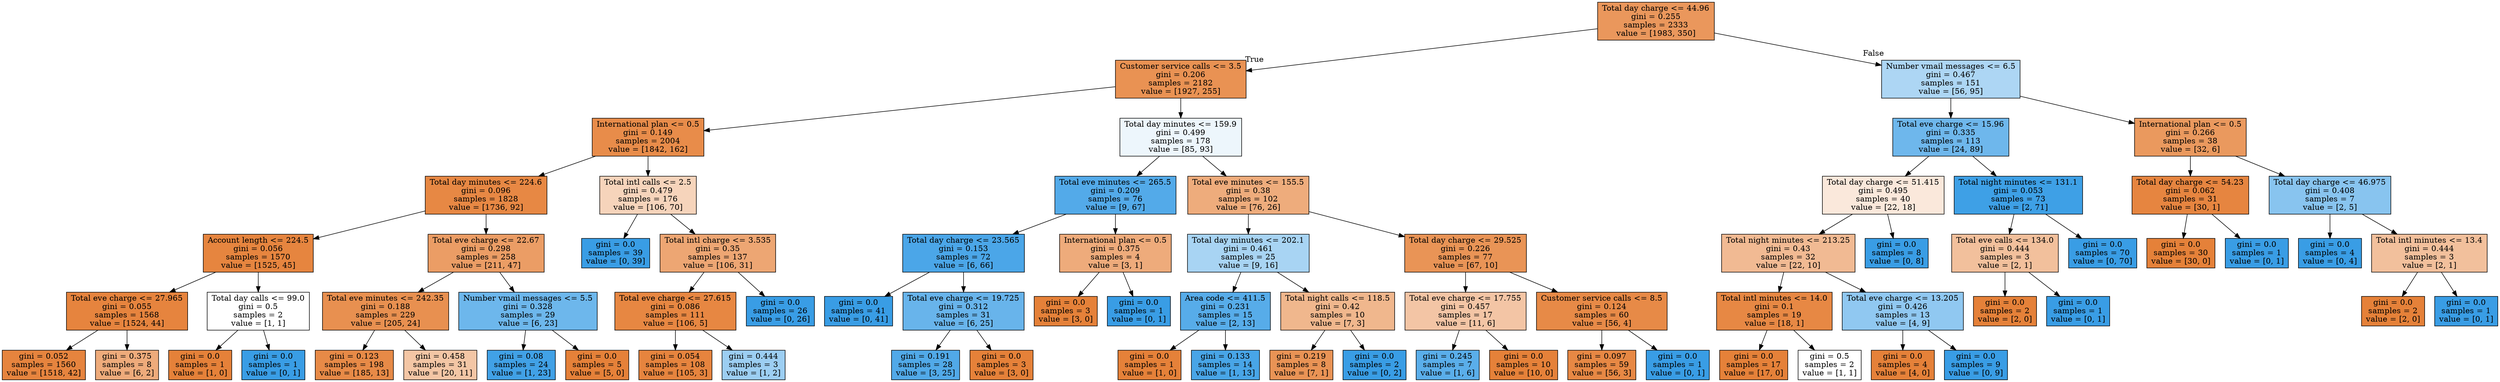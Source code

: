 digraph Tree {
node [shape=box, style="filled", color="black"] ;
0 [label="Total day charge <= 44.96\ngini = 0.255\nsamples = 2333\nvalue = [1983, 350]", fillcolor="#e58139d2"] ;
1 [label="Customer service calls <= 3.5\ngini = 0.206\nsamples = 2182\nvalue = [1927, 255]", fillcolor="#e58139dd"] ;
0 -> 1 [labeldistance=2.5, labelangle=45, headlabel="True"] ;
2 [label="International plan <= 0.5\ngini = 0.149\nsamples = 2004\nvalue = [1842, 162]", fillcolor="#e58139e9"] ;
1 -> 2 ;
3 [label="Total day minutes <= 224.6\ngini = 0.096\nsamples = 1828\nvalue = [1736, 92]", fillcolor="#e58139f1"] ;
2 -> 3 ;
4 [label="Account length <= 224.5\ngini = 0.056\nsamples = 1570\nvalue = [1525, 45]", fillcolor="#e58139f7"] ;
3 -> 4 ;
5 [label="Total eve charge <= 27.965\ngini = 0.055\nsamples = 1568\nvalue = [1524, 44]", fillcolor="#e58139f8"] ;
4 -> 5 ;
6 [label="gini = 0.052\nsamples = 1560\nvalue = [1518, 42]", fillcolor="#e58139f8"] ;
5 -> 6 ;
7 [label="gini = 0.375\nsamples = 8\nvalue = [6, 2]", fillcolor="#e58139aa"] ;
5 -> 7 ;
8 [label="Total day calls <= 99.0\ngini = 0.5\nsamples = 2\nvalue = [1, 1]", fillcolor="#e5813900"] ;
4 -> 8 ;
9 [label="gini = 0.0\nsamples = 1\nvalue = [1, 0]", fillcolor="#e58139ff"] ;
8 -> 9 ;
10 [label="gini = 0.0\nsamples = 1\nvalue = [0, 1]", fillcolor="#399de5ff"] ;
8 -> 10 ;
11 [label="Total eve charge <= 22.67\ngini = 0.298\nsamples = 258\nvalue = [211, 47]", fillcolor="#e58139c6"] ;
3 -> 11 ;
12 [label="Total eve minutes <= 242.35\ngini = 0.188\nsamples = 229\nvalue = [205, 24]", fillcolor="#e58139e1"] ;
11 -> 12 ;
13 [label="gini = 0.123\nsamples = 198\nvalue = [185, 13]", fillcolor="#e58139ed"] ;
12 -> 13 ;
14 [label="gini = 0.458\nsamples = 31\nvalue = [20, 11]", fillcolor="#e5813973"] ;
12 -> 14 ;
15 [label="Number vmail messages <= 5.5\ngini = 0.328\nsamples = 29\nvalue = [6, 23]", fillcolor="#399de5bc"] ;
11 -> 15 ;
16 [label="gini = 0.08\nsamples = 24\nvalue = [1, 23]", fillcolor="#399de5f4"] ;
15 -> 16 ;
17 [label="gini = 0.0\nsamples = 5\nvalue = [5, 0]", fillcolor="#e58139ff"] ;
15 -> 17 ;
18 [label="Total intl calls <= 2.5\ngini = 0.479\nsamples = 176\nvalue = [106, 70]", fillcolor="#e5813957"] ;
2 -> 18 ;
19 [label="gini = 0.0\nsamples = 39\nvalue = [0, 39]", fillcolor="#399de5ff"] ;
18 -> 19 ;
20 [label="Total intl charge <= 3.535\ngini = 0.35\nsamples = 137\nvalue = [106, 31]", fillcolor="#e58139b4"] ;
18 -> 20 ;
21 [label="Total eve charge <= 27.615\ngini = 0.086\nsamples = 111\nvalue = [106, 5]", fillcolor="#e58139f3"] ;
20 -> 21 ;
22 [label="gini = 0.054\nsamples = 108\nvalue = [105, 3]", fillcolor="#e58139f8"] ;
21 -> 22 ;
23 [label="gini = 0.444\nsamples = 3\nvalue = [1, 2]", fillcolor="#399de57f"] ;
21 -> 23 ;
24 [label="gini = 0.0\nsamples = 26\nvalue = [0, 26]", fillcolor="#399de5ff"] ;
20 -> 24 ;
25 [label="Total day minutes <= 159.9\ngini = 0.499\nsamples = 178\nvalue = [85, 93]", fillcolor="#399de516"] ;
1 -> 25 ;
26 [label="Total eve minutes <= 265.5\ngini = 0.209\nsamples = 76\nvalue = [9, 67]", fillcolor="#399de5dd"] ;
25 -> 26 ;
27 [label="Total day charge <= 23.565\ngini = 0.153\nsamples = 72\nvalue = [6, 66]", fillcolor="#399de5e8"] ;
26 -> 27 ;
28 [label="gini = 0.0\nsamples = 41\nvalue = [0, 41]", fillcolor="#399de5ff"] ;
27 -> 28 ;
29 [label="Total eve charge <= 19.725\ngini = 0.312\nsamples = 31\nvalue = [6, 25]", fillcolor="#399de5c2"] ;
27 -> 29 ;
30 [label="gini = 0.191\nsamples = 28\nvalue = [3, 25]", fillcolor="#399de5e0"] ;
29 -> 30 ;
31 [label="gini = 0.0\nsamples = 3\nvalue = [3, 0]", fillcolor="#e58139ff"] ;
29 -> 31 ;
32 [label="International plan <= 0.5\ngini = 0.375\nsamples = 4\nvalue = [3, 1]", fillcolor="#e58139aa"] ;
26 -> 32 ;
33 [label="gini = 0.0\nsamples = 3\nvalue = [3, 0]", fillcolor="#e58139ff"] ;
32 -> 33 ;
34 [label="gini = 0.0\nsamples = 1\nvalue = [0, 1]", fillcolor="#399de5ff"] ;
32 -> 34 ;
35 [label="Total eve minutes <= 155.5\ngini = 0.38\nsamples = 102\nvalue = [76, 26]", fillcolor="#e58139a8"] ;
25 -> 35 ;
36 [label="Total day minutes <= 202.1\ngini = 0.461\nsamples = 25\nvalue = [9, 16]", fillcolor="#399de570"] ;
35 -> 36 ;
37 [label="Area code <= 411.5\ngini = 0.231\nsamples = 15\nvalue = [2, 13]", fillcolor="#399de5d8"] ;
36 -> 37 ;
38 [label="gini = 0.0\nsamples = 1\nvalue = [1, 0]", fillcolor="#e58139ff"] ;
37 -> 38 ;
39 [label="gini = 0.133\nsamples = 14\nvalue = [1, 13]", fillcolor="#399de5eb"] ;
37 -> 39 ;
40 [label="Total night calls <= 118.5\ngini = 0.42\nsamples = 10\nvalue = [7, 3]", fillcolor="#e5813992"] ;
36 -> 40 ;
41 [label="gini = 0.219\nsamples = 8\nvalue = [7, 1]", fillcolor="#e58139db"] ;
40 -> 41 ;
42 [label="gini = 0.0\nsamples = 2\nvalue = [0, 2]", fillcolor="#399de5ff"] ;
40 -> 42 ;
43 [label="Total day charge <= 29.525\ngini = 0.226\nsamples = 77\nvalue = [67, 10]", fillcolor="#e58139d9"] ;
35 -> 43 ;
44 [label="Total eve charge <= 17.755\ngini = 0.457\nsamples = 17\nvalue = [11, 6]", fillcolor="#e5813974"] ;
43 -> 44 ;
45 [label="gini = 0.245\nsamples = 7\nvalue = [1, 6]", fillcolor="#399de5d4"] ;
44 -> 45 ;
46 [label="gini = 0.0\nsamples = 10\nvalue = [10, 0]", fillcolor="#e58139ff"] ;
44 -> 46 ;
47 [label="Customer service calls <= 8.5\ngini = 0.124\nsamples = 60\nvalue = [56, 4]", fillcolor="#e58139ed"] ;
43 -> 47 ;
48 [label="gini = 0.097\nsamples = 59\nvalue = [56, 3]", fillcolor="#e58139f1"] ;
47 -> 48 ;
49 [label="gini = 0.0\nsamples = 1\nvalue = [0, 1]", fillcolor="#399de5ff"] ;
47 -> 49 ;
50 [label="Number vmail messages <= 6.5\ngini = 0.467\nsamples = 151\nvalue = [56, 95]", fillcolor="#399de569"] ;
0 -> 50 [labeldistance=2.5, labelangle=-45, headlabel="False"] ;
51 [label="Total eve charge <= 15.96\ngini = 0.335\nsamples = 113\nvalue = [24, 89]", fillcolor="#399de5ba"] ;
50 -> 51 ;
52 [label="Total day charge <= 51.415\ngini = 0.495\nsamples = 40\nvalue = [22, 18]", fillcolor="#e581392e"] ;
51 -> 52 ;
53 [label="Total night minutes <= 213.25\ngini = 0.43\nsamples = 32\nvalue = [22, 10]", fillcolor="#e581398b"] ;
52 -> 53 ;
54 [label="Total intl minutes <= 14.0\ngini = 0.1\nsamples = 19\nvalue = [18, 1]", fillcolor="#e58139f1"] ;
53 -> 54 ;
55 [label="gini = 0.0\nsamples = 17\nvalue = [17, 0]", fillcolor="#e58139ff"] ;
54 -> 55 ;
56 [label="gini = 0.5\nsamples = 2\nvalue = [1, 1]", fillcolor="#e5813900"] ;
54 -> 56 ;
57 [label="Total eve charge <= 13.205\ngini = 0.426\nsamples = 13\nvalue = [4, 9]", fillcolor="#399de58e"] ;
53 -> 57 ;
58 [label="gini = 0.0\nsamples = 4\nvalue = [4, 0]", fillcolor="#e58139ff"] ;
57 -> 58 ;
59 [label="gini = 0.0\nsamples = 9\nvalue = [0, 9]", fillcolor="#399de5ff"] ;
57 -> 59 ;
60 [label="gini = 0.0\nsamples = 8\nvalue = [0, 8]", fillcolor="#399de5ff"] ;
52 -> 60 ;
61 [label="Total night minutes <= 131.1\ngini = 0.053\nsamples = 73\nvalue = [2, 71]", fillcolor="#399de5f8"] ;
51 -> 61 ;
62 [label="Total eve calls <= 134.0\ngini = 0.444\nsamples = 3\nvalue = [2, 1]", fillcolor="#e581397f"] ;
61 -> 62 ;
63 [label="gini = 0.0\nsamples = 2\nvalue = [2, 0]", fillcolor="#e58139ff"] ;
62 -> 63 ;
64 [label="gini = 0.0\nsamples = 1\nvalue = [0, 1]", fillcolor="#399de5ff"] ;
62 -> 64 ;
65 [label="gini = 0.0\nsamples = 70\nvalue = [0, 70]", fillcolor="#399de5ff"] ;
61 -> 65 ;
66 [label="International plan <= 0.5\ngini = 0.266\nsamples = 38\nvalue = [32, 6]", fillcolor="#e58139cf"] ;
50 -> 66 ;
67 [label="Total day charge <= 54.23\ngini = 0.062\nsamples = 31\nvalue = [30, 1]", fillcolor="#e58139f6"] ;
66 -> 67 ;
68 [label="gini = 0.0\nsamples = 30\nvalue = [30, 0]", fillcolor="#e58139ff"] ;
67 -> 68 ;
69 [label="gini = 0.0\nsamples = 1\nvalue = [0, 1]", fillcolor="#399de5ff"] ;
67 -> 69 ;
70 [label="Total day charge <= 46.975\ngini = 0.408\nsamples = 7\nvalue = [2, 5]", fillcolor="#399de599"] ;
66 -> 70 ;
71 [label="gini = 0.0\nsamples = 4\nvalue = [0, 4]", fillcolor="#399de5ff"] ;
70 -> 71 ;
72 [label="Total intl minutes <= 13.4\ngini = 0.444\nsamples = 3\nvalue = [2, 1]", fillcolor="#e581397f"] ;
70 -> 72 ;
73 [label="gini = 0.0\nsamples = 2\nvalue = [2, 0]", fillcolor="#e58139ff"] ;
72 -> 73 ;
74 [label="gini = 0.0\nsamples = 1\nvalue = [0, 1]", fillcolor="#399de5ff"] ;
72 -> 74 ;
}